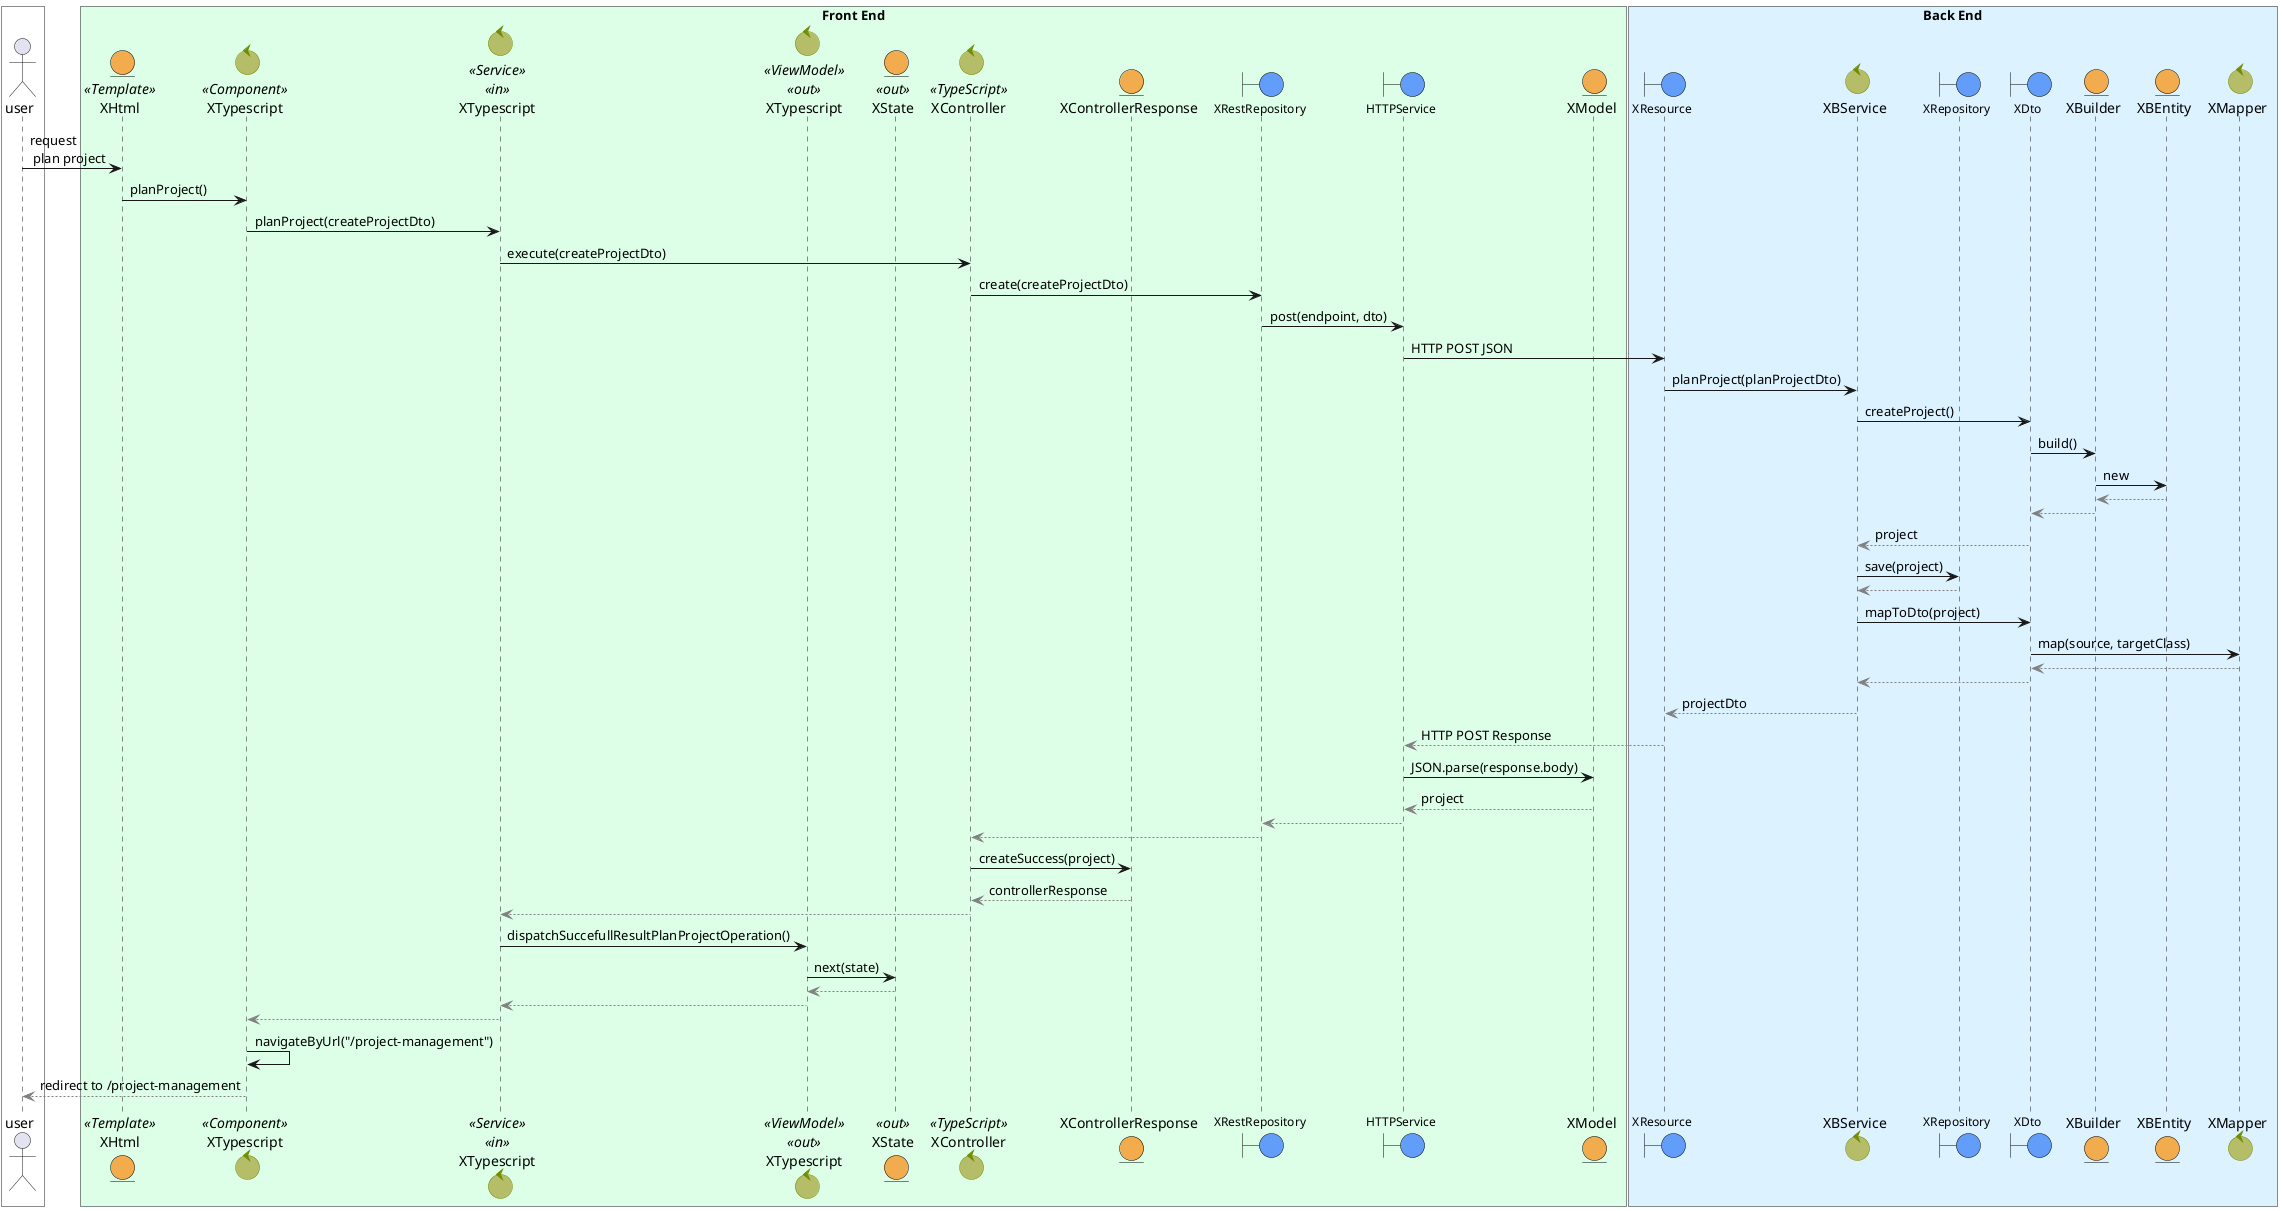 @startuml


skinparam {
    BoundaryBackgroundColor #629EF9
    BoundaryBorderColor black
    BoundaryFontSize 12
    BoundarySize 10
    ControlBackgroundColor #b5bd68
    ControlBorderColor #718c00
    EntityBackgroundColor #F2AC4E
    EntityBorderColor black
    backgroundColor white
}

box #white
    actor user
end box
box "Front End" #DDFFE8


    entity XHtml <<Template>>
    control XTypescript <<Component>>

    control XService as "XTypescript" <<Service>> <<in>>
    control XViewModel as "XTypescript" <<ViewModel>> <<out>>
    entity XState <<out>>

    control XLogicService as "XController" <<TypeScript>>
    entity XControllerResponse
    boundary XRestRepository
    boundary HTTPService
    entity XModel
end box

box "Back End" #DDF2FF
    boundary XResource
    control XBService
    boundary XTSDao as "XRepository"
    boundary XDto
    entity XBuilder
    entity XBEntity
    control XMapper
end box

user -> XHtml : request \n plan project
XHtml -> XTypescript : planProject()
XTypescript -> XService : planProject(createProjectDto)
XService -> XLogicService : execute(createProjectDto)
XLogicService -> XRestRepository : create(createProjectDto)
XRestRepository -> HTTPService : post(endpoint, dto)

HTTPService -> XResource : HTTP POST JSON
XResource -> XBService :  planProject(planProjectDto)
XBService -> XDto : createProject()
XDto -> XBuilder : build()
XBuilder -> XBEntity : new
XBEntity -[#Gray]-> XBuilder
XBuilder -[#Gray]-> XDto
XDto -[#Gray]-> XBService : project
XBService -> XTSDao : save(project)
XTSDao -[#Gray]-> XBService
XBService -> XDto : mapToDto(project)
XDto -> XMapper : map(source, targetClass)
XMapper -[#Gray]-> XDto
XDto -[#Gray]-> XBService
XBService -[#Gray]-> XResource : projectDto
XResource -[#Gray]-> HTTPService : HTTP POST Response
HTTPService -> XModel : JSON.parse(response.body)
XModel -[#Gray]-> HTTPService : project
HTTPService -[#Gray]-> XRestRepository
XRestRepository -[#Gray]-> XLogicService
XLogicService -> XControllerResponse : createSuccess(project)
XControllerResponse -[#Gray]-> XLogicService : controllerResponse
XLogicService -[#Gray]-> XService
XService -> XViewModel : dispatchSuccefullResultPlanProjectOperation()
XViewModel -> XState : next(state)
XState -[#Gray]-> XViewModel
XViewModel -[#Gray]-> XService
XService -[#Gray]-> XTypescript
XTypescript -> XTypescript : navigateByUrl("/project-management")
XTypescript -[#Gray]-> user : redirect to /project-management

@enduml
